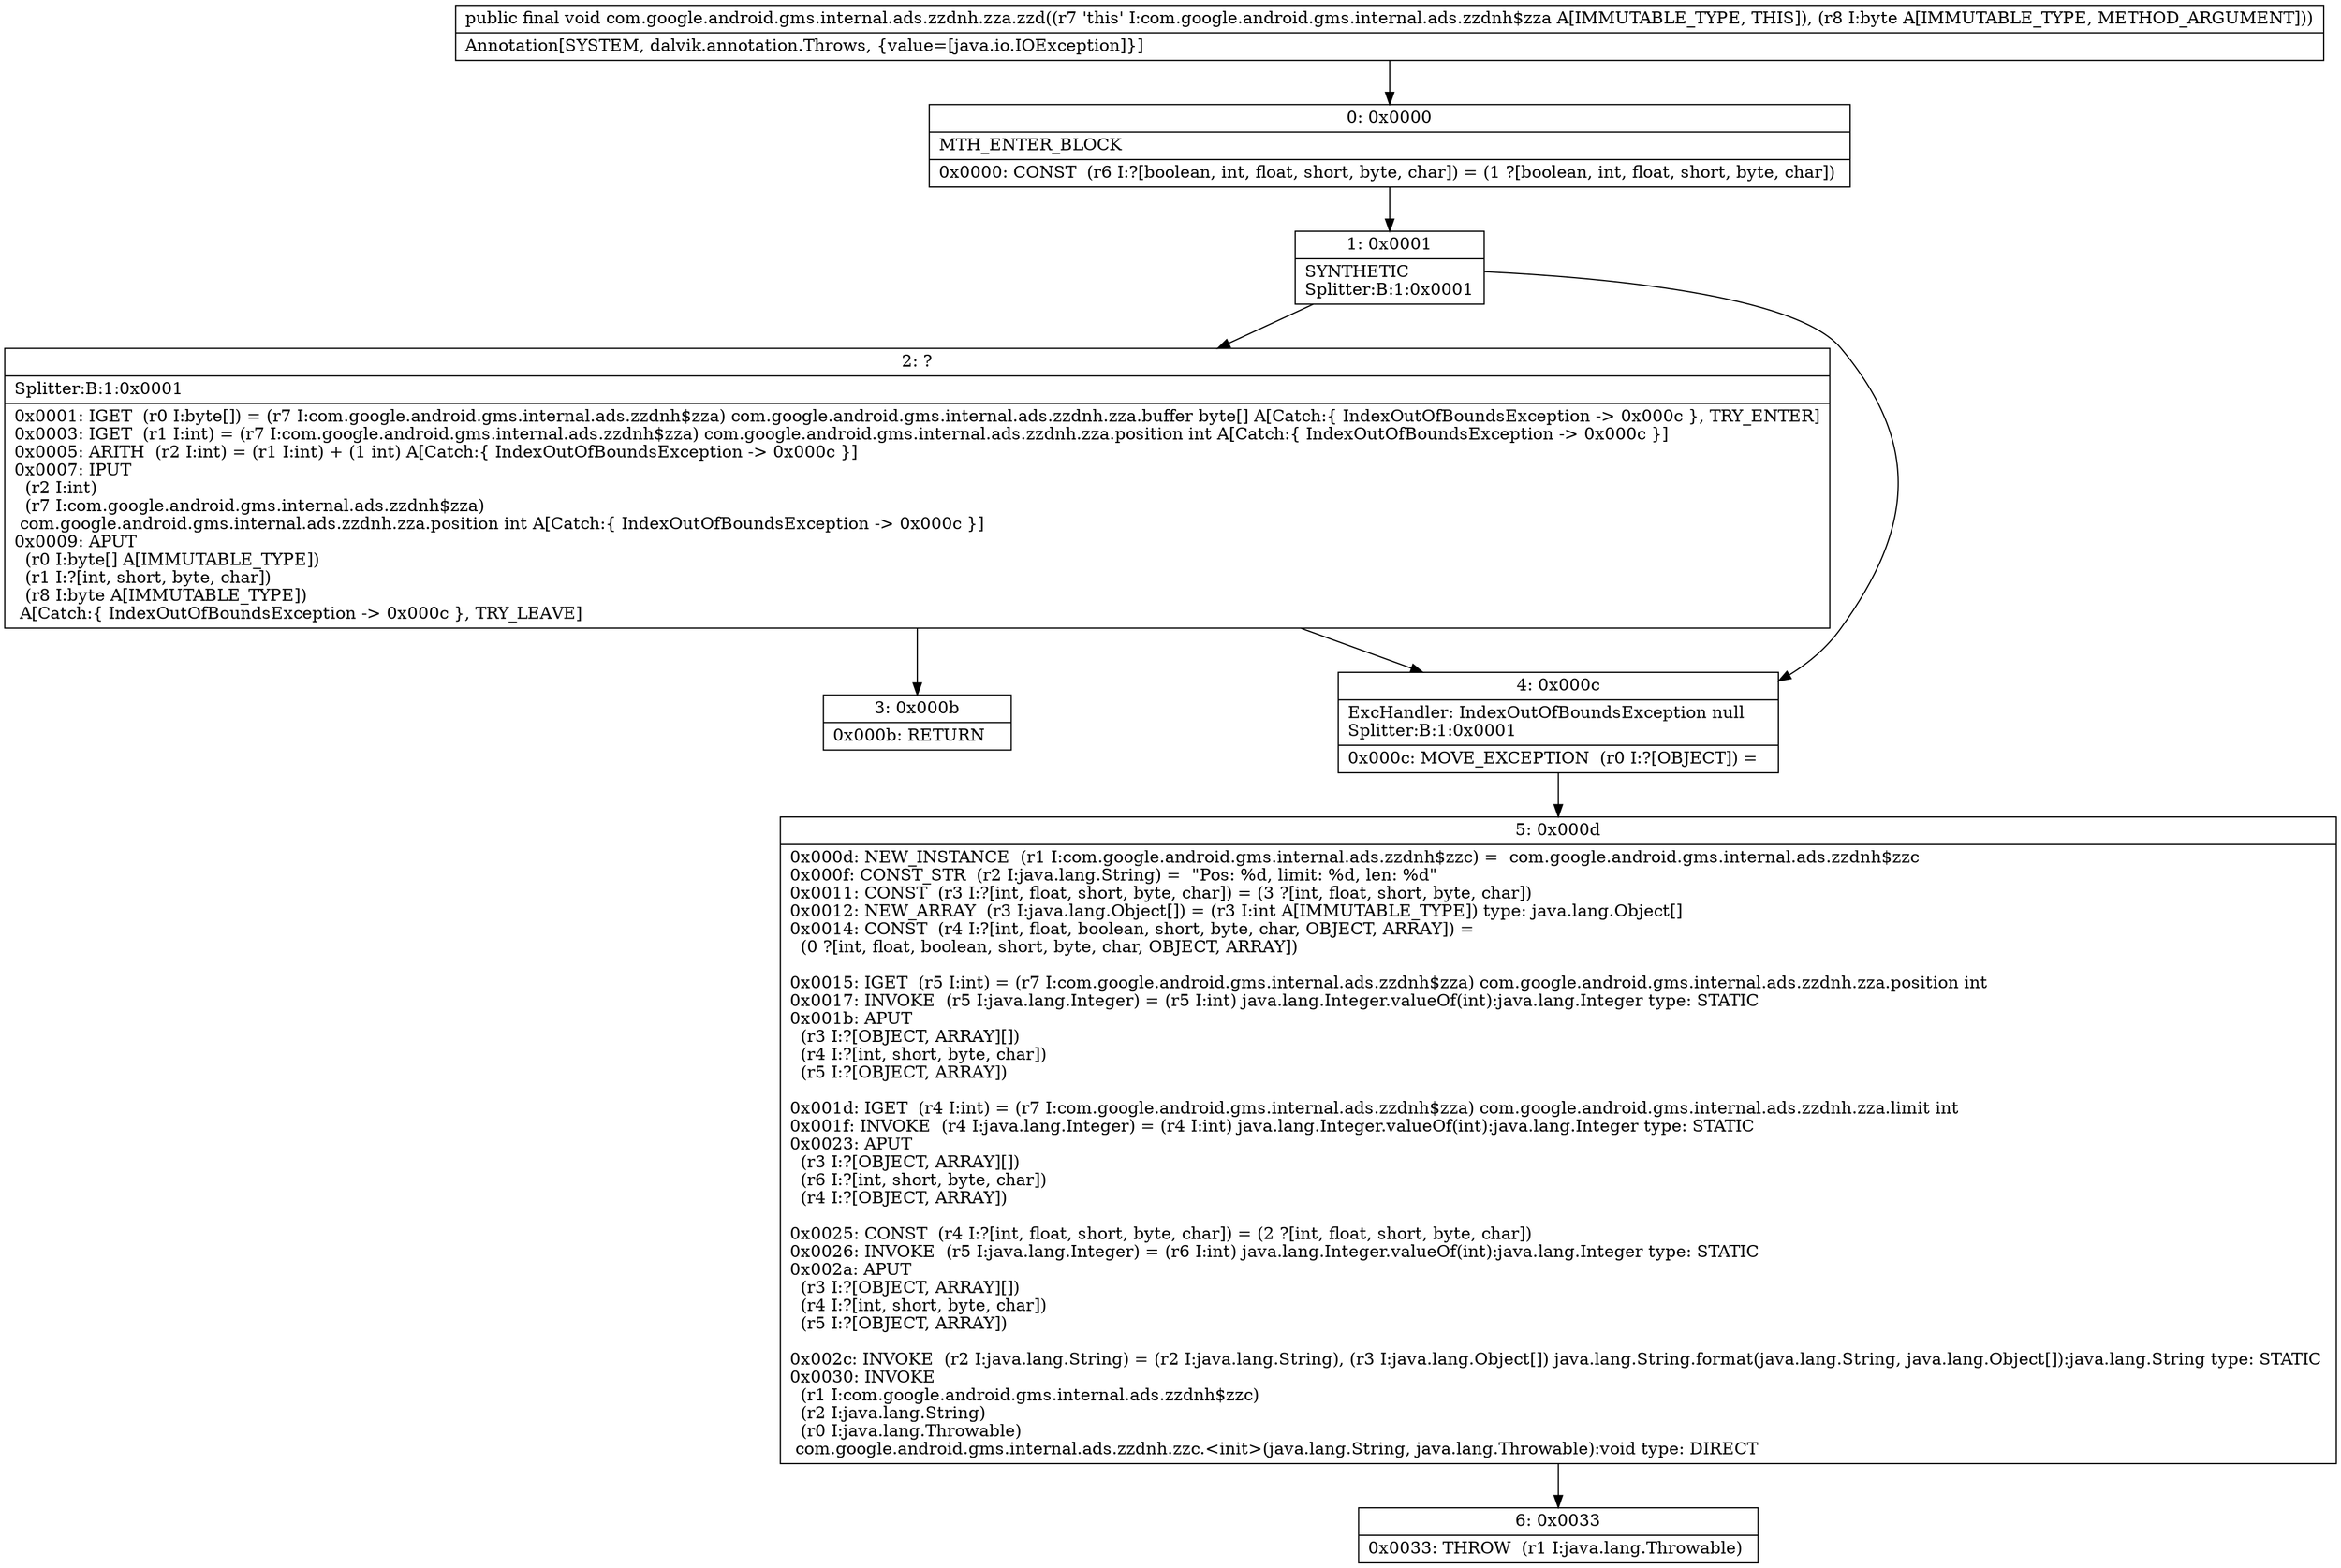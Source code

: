 digraph "CFG forcom.google.android.gms.internal.ads.zzdnh.zza.zzd(B)V" {
Node_0 [shape=record,label="{0\:\ 0x0000|MTH_ENTER_BLOCK\l|0x0000: CONST  (r6 I:?[boolean, int, float, short, byte, char]) = (1 ?[boolean, int, float, short, byte, char]) \l}"];
Node_1 [shape=record,label="{1\:\ 0x0001|SYNTHETIC\lSplitter:B:1:0x0001\l}"];
Node_2 [shape=record,label="{2\:\ ?|Splitter:B:1:0x0001\l|0x0001: IGET  (r0 I:byte[]) = (r7 I:com.google.android.gms.internal.ads.zzdnh$zza) com.google.android.gms.internal.ads.zzdnh.zza.buffer byte[] A[Catch:\{ IndexOutOfBoundsException \-\> 0x000c \}, TRY_ENTER]\l0x0003: IGET  (r1 I:int) = (r7 I:com.google.android.gms.internal.ads.zzdnh$zza) com.google.android.gms.internal.ads.zzdnh.zza.position int A[Catch:\{ IndexOutOfBoundsException \-\> 0x000c \}]\l0x0005: ARITH  (r2 I:int) = (r1 I:int) + (1 int) A[Catch:\{ IndexOutOfBoundsException \-\> 0x000c \}]\l0x0007: IPUT  \l  (r2 I:int)\l  (r7 I:com.google.android.gms.internal.ads.zzdnh$zza)\l com.google.android.gms.internal.ads.zzdnh.zza.position int A[Catch:\{ IndexOutOfBoundsException \-\> 0x000c \}]\l0x0009: APUT  \l  (r0 I:byte[] A[IMMUTABLE_TYPE])\l  (r1 I:?[int, short, byte, char])\l  (r8 I:byte A[IMMUTABLE_TYPE])\l A[Catch:\{ IndexOutOfBoundsException \-\> 0x000c \}, TRY_LEAVE]\l}"];
Node_3 [shape=record,label="{3\:\ 0x000b|0x000b: RETURN   \l}"];
Node_4 [shape=record,label="{4\:\ 0x000c|ExcHandler: IndexOutOfBoundsException null\lSplitter:B:1:0x0001\l|0x000c: MOVE_EXCEPTION  (r0 I:?[OBJECT]) =  \l}"];
Node_5 [shape=record,label="{5\:\ 0x000d|0x000d: NEW_INSTANCE  (r1 I:com.google.android.gms.internal.ads.zzdnh$zzc) =  com.google.android.gms.internal.ads.zzdnh$zzc \l0x000f: CONST_STR  (r2 I:java.lang.String) =  \"Pos: %d, limit: %d, len: %d\" \l0x0011: CONST  (r3 I:?[int, float, short, byte, char]) = (3 ?[int, float, short, byte, char]) \l0x0012: NEW_ARRAY  (r3 I:java.lang.Object[]) = (r3 I:int A[IMMUTABLE_TYPE]) type: java.lang.Object[] \l0x0014: CONST  (r4 I:?[int, float, boolean, short, byte, char, OBJECT, ARRAY]) = \l  (0 ?[int, float, boolean, short, byte, char, OBJECT, ARRAY])\l \l0x0015: IGET  (r5 I:int) = (r7 I:com.google.android.gms.internal.ads.zzdnh$zza) com.google.android.gms.internal.ads.zzdnh.zza.position int \l0x0017: INVOKE  (r5 I:java.lang.Integer) = (r5 I:int) java.lang.Integer.valueOf(int):java.lang.Integer type: STATIC \l0x001b: APUT  \l  (r3 I:?[OBJECT, ARRAY][])\l  (r4 I:?[int, short, byte, char])\l  (r5 I:?[OBJECT, ARRAY])\l \l0x001d: IGET  (r4 I:int) = (r7 I:com.google.android.gms.internal.ads.zzdnh$zza) com.google.android.gms.internal.ads.zzdnh.zza.limit int \l0x001f: INVOKE  (r4 I:java.lang.Integer) = (r4 I:int) java.lang.Integer.valueOf(int):java.lang.Integer type: STATIC \l0x0023: APUT  \l  (r3 I:?[OBJECT, ARRAY][])\l  (r6 I:?[int, short, byte, char])\l  (r4 I:?[OBJECT, ARRAY])\l \l0x0025: CONST  (r4 I:?[int, float, short, byte, char]) = (2 ?[int, float, short, byte, char]) \l0x0026: INVOKE  (r5 I:java.lang.Integer) = (r6 I:int) java.lang.Integer.valueOf(int):java.lang.Integer type: STATIC \l0x002a: APUT  \l  (r3 I:?[OBJECT, ARRAY][])\l  (r4 I:?[int, short, byte, char])\l  (r5 I:?[OBJECT, ARRAY])\l \l0x002c: INVOKE  (r2 I:java.lang.String) = (r2 I:java.lang.String), (r3 I:java.lang.Object[]) java.lang.String.format(java.lang.String, java.lang.Object[]):java.lang.String type: STATIC \l0x0030: INVOKE  \l  (r1 I:com.google.android.gms.internal.ads.zzdnh$zzc)\l  (r2 I:java.lang.String)\l  (r0 I:java.lang.Throwable)\l com.google.android.gms.internal.ads.zzdnh.zzc.\<init\>(java.lang.String, java.lang.Throwable):void type: DIRECT \l}"];
Node_6 [shape=record,label="{6\:\ 0x0033|0x0033: THROW  (r1 I:java.lang.Throwable) \l}"];
MethodNode[shape=record,label="{public final void com.google.android.gms.internal.ads.zzdnh.zza.zzd((r7 'this' I:com.google.android.gms.internal.ads.zzdnh$zza A[IMMUTABLE_TYPE, THIS]), (r8 I:byte A[IMMUTABLE_TYPE, METHOD_ARGUMENT]))  | Annotation[SYSTEM, dalvik.annotation.Throws, \{value=[java.io.IOException]\}]\l}"];
MethodNode -> Node_0;
Node_0 -> Node_1;
Node_1 -> Node_2;
Node_1 -> Node_4;
Node_2 -> Node_3;
Node_2 -> Node_4;
Node_4 -> Node_5;
Node_5 -> Node_6;
}

